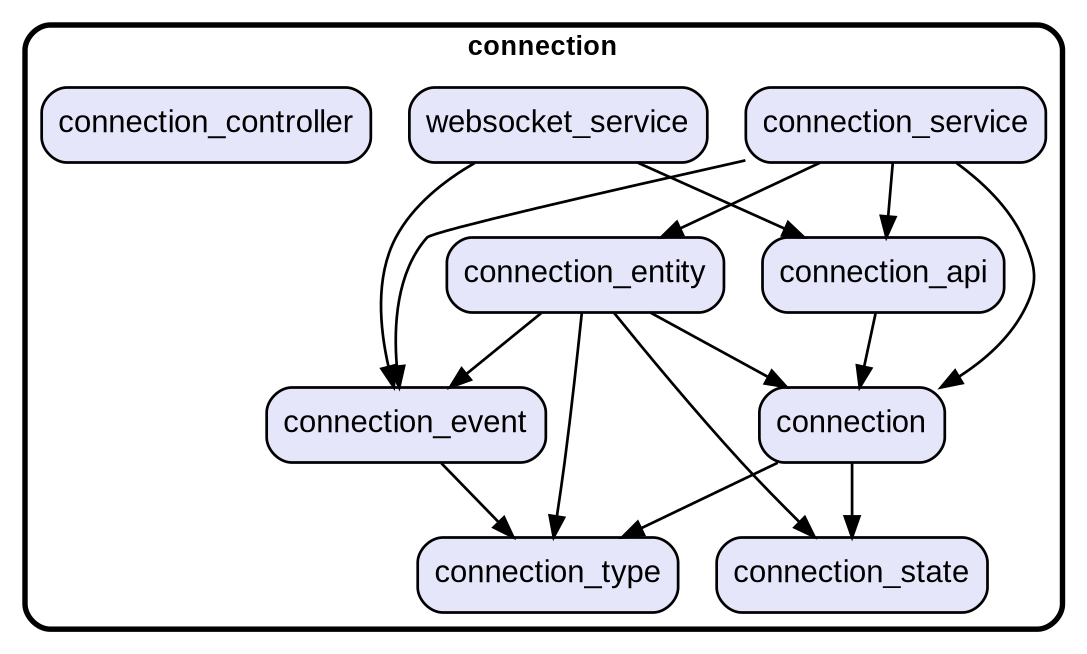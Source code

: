digraph "" {
  graph [style=rounded fontname="Arial Black" fontsize=13 penwidth=2.6];
  node [shape=rect style="filled,rounded" fontname=Arial fontsize=15 fillcolor=Lavender penwidth=1.3];
  edge [penwidth=1.3];
  "/websocket_service.dart" [label="websocket_service"];
  "/connection_entity.dart" [label="connection_entity"];
  "/connection_service.dart" [label="connection_service"];
  "/connection_type.dart" [label="connection_type"];
  "/connection.dart" [label="connection"];
  "/connection_state.dart" [label="connection_state"];
  "/connection_controller.dart" [label="connection_controller"];
  "/connection_event.dart" [label="connection_event"];
  "/connection_api.dart" [label="connection_api"];
  subgraph "cluster~" {
    label="connection";
    "/websocket_service.dart";
    "/connection_entity.dart";
    "/connection_service.dart";
    "/connection_type.dart";
    "/connection.dart";
    "/connection_state.dart";
    "/connection_controller.dart";
    "/connection_event.dart";
    "/connection_api.dart";
  }
  "/websocket_service.dart" -> "/connection_api.dart";
  "/websocket_service.dart" -> "/connection_event.dart";
  "/connection_entity.dart" -> "/connection.dart";
  "/connection_entity.dart" -> "/connection_event.dart";
  "/connection_entity.dart" -> "/connection_state.dart";
  "/connection_entity.dart" -> "/connection_type.dart";
  "/connection_service.dart" -> "/connection.dart";
  "/connection_service.dart" -> "/connection_api.dart";
  "/connection_service.dart" -> "/connection_entity.dart";
  "/connection_service.dart" -> "/connection_event.dart";
  "/connection.dart" -> "/connection_state.dart";
  "/connection.dart" -> "/connection_type.dart";
  "/connection_event.dart" -> "/connection_type.dart";
  "/connection_api.dart" -> "/connection.dart";
}
